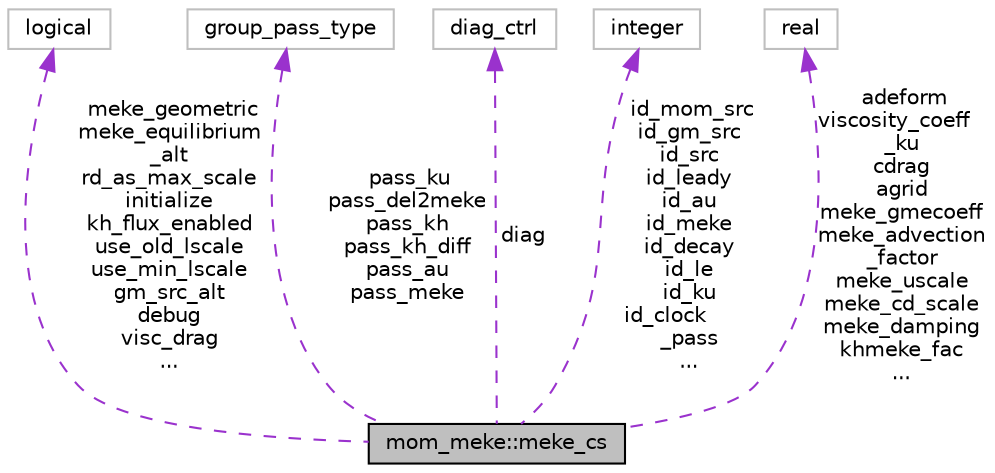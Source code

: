 digraph "mom_meke::meke_cs"
{
 // INTERACTIVE_SVG=YES
 // LATEX_PDF_SIZE
  edge [fontname="Helvetica",fontsize="10",labelfontname="Helvetica",labelfontsize="10"];
  node [fontname="Helvetica",fontsize="10",shape=record];
  Node1 [label="mom_meke::meke_cs",height=0.2,width=0.4,color="black", fillcolor="grey75", style="filled", fontcolor="black",tooltip="Control structure that contains MEKE parameters and diagnostics handles."];
  Node2 -> Node1 [dir="back",color="darkorchid3",fontsize="10",style="dashed",label=" meke_geometric\nmeke_equilibrium\l_alt\nrd_as_max_scale\ninitialize\nkh_flux_enabled\nuse_old_lscale\nuse_min_lscale\ngm_src_alt\ndebug\nvisc_drag\n..." ,fontname="Helvetica"];
  Node2 [label="logical",height=0.2,width=0.4,color="grey75", fillcolor="white", style="filled",tooltip=" "];
  Node3 -> Node1 [dir="back",color="darkorchid3",fontsize="10",style="dashed",label=" pass_ku\npass_del2meke\npass_kh\npass_kh_diff\npass_au\npass_meke" ,fontname="Helvetica"];
  Node3 [label="group_pass_type",height=0.2,width=0.4,color="grey75", fillcolor="white", style="filled",tooltip=" "];
  Node4 -> Node1 [dir="back",color="darkorchid3",fontsize="10",style="dashed",label=" diag" ,fontname="Helvetica"];
  Node4 [label="diag_ctrl",height=0.2,width=0.4,color="grey75", fillcolor="white", style="filled",tooltip=" "];
  Node5 -> Node1 [dir="back",color="darkorchid3",fontsize="10",style="dashed",label=" id_mom_src\nid_gm_src\nid_src\nid_leady\nid_au\nid_meke\nid_decay\nid_le\nid_ku\nid_clock\l_pass\n..." ,fontname="Helvetica"];
  Node5 [label="integer",height=0.2,width=0.4,color="grey75", fillcolor="white", style="filled",tooltip=" "];
  Node6 -> Node1 [dir="back",color="darkorchid3",fontsize="10",style="dashed",label=" adeform\nviscosity_coeff\l_ku\ncdrag\nagrid\nmeke_gmecoeff\nmeke_advection\l_factor\nmeke_uscale\nmeke_cd_scale\nmeke_damping\nkhmeke_fac\n..." ,fontname="Helvetica"];
  Node6 [label="real",height=0.2,width=0.4,color="grey75", fillcolor="white", style="filled",tooltip=" "];
}
